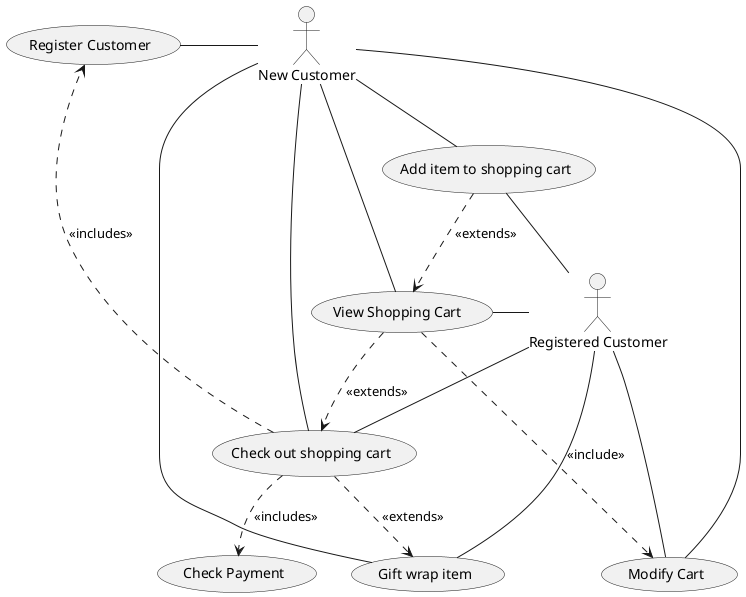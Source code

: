 
GitHub Copilot prompts were considered
and used in this PlantUml diagram.
@startuml useCase



actor :Registered Customer:  as  regCust
actor :New Customer:  as  newCust

usecase (Modify Cart) as Modify
usecase (View Shopping Cart ) as View
usecase (Add item to shopping cart) as AddItem
usecase (Check out shopping cart) as Checkout
usecase (Check Payment) as Payment
usecase (Gift wrap item) as Gift
usecase (Register Customer) as Register


regCust -left- AddItem
regCust -left- View
regCust -- Modify
regCust -- Gift
regCust -- Checkout



newCust -- AddItem
newCust -- View
newCust -- Modify
newCust -left- Register
newCust -- Gift
newCust -- Checkout




AddItem ..> View : <<extends>>
View ...> Modify : <<include>>
View ..> Checkout : <<extends>>
Checkout ..> Register : <<includes>>
Checkout ..> Gift : <<extends>>
Checkout ..> Payment : <<includes>>








@endpuml 
